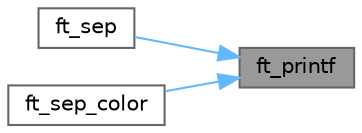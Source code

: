 digraph "ft_printf"
{
 // LATEX_PDF_SIZE
  bgcolor="transparent";
  edge [fontname=Helvetica,fontsize=10,labelfontname=Helvetica,labelfontsize=10];
  node [fontname=Helvetica,fontsize=10,shape=box,height=0.2,width=0.4];
  rankdir="RL";
  Node1 [id="Node000001",label="ft_printf",height=0.2,width=0.4,color="gray40", fillcolor="grey60", style="filled", fontcolor="black",tooltip=" "];
  Node1 -> Node2 [id="edge1_Node000001_Node000002",dir="back",color="steelblue1",style="solid",tooltip=" "];
  Node2 [id="Node000002",label="ft_sep",height=0.2,width=0.4,color="grey40", fillcolor="white", style="filled",URL="$ft__sep_8c.html#a568783a7faefb719c354747f316ac800",tooltip=" "];
  Node1 -> Node3 [id="edge2_Node000001_Node000003",dir="back",color="steelblue1",style="solid",tooltip=" "];
  Node3 [id="Node000003",label="ft_sep_color",height=0.2,width=0.4,color="grey40", fillcolor="white", style="filled",URL="$ft__sep_8c.html#a4dad43102d1dc4b9789057e79b40a75e",tooltip=" "];
}
